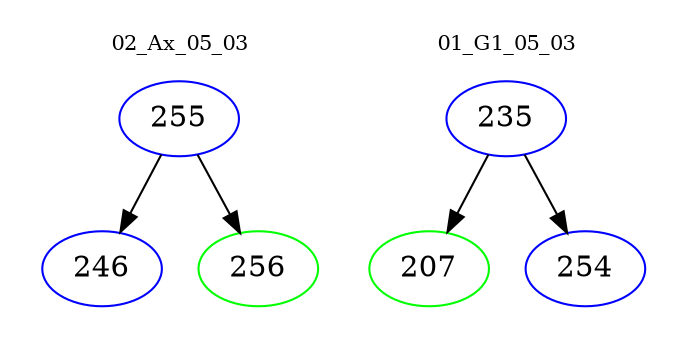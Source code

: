 digraph{
subgraph cluster_0 {
color = white
label = "02_Ax_05_03";
fontsize=10;
T0_255 [label="255", color="blue"]
T0_255 -> T0_246 [color="black"]
T0_246 [label="246", color="blue"]
T0_255 -> T0_256 [color="black"]
T0_256 [label="256", color="green"]
}
subgraph cluster_1 {
color = white
label = "01_G1_05_03";
fontsize=10;
T1_235 [label="235", color="blue"]
T1_235 -> T1_207 [color="black"]
T1_207 [label="207", color="green"]
T1_235 -> T1_254 [color="black"]
T1_254 [label="254", color="blue"]
}
}
